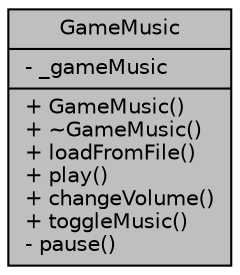 digraph "GameMusic"
{
  edge [fontname="Helvetica",fontsize="10",labelfontname="Helvetica",labelfontsize="10"];
  node [fontname="Helvetica",fontsize="10",shape=record];
  Node1 [label="{GameMusic\n|- _gameMusic\l|+ GameMusic()\l+ ~GameMusic()\l+ loadFromFile()\l+ play()\l+ changeVolume()\l+ toggleMusic()\l- pause()\l}",height=0.2,width=0.4,color="black", fillcolor="grey75", style="filled", fontcolor="black"];
}
